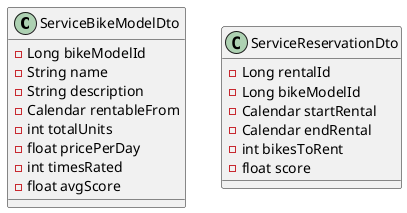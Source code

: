 @startuml

class ServiceBikeModelDto {
	-Long bikeModelId
	-String name
	-String description 
	-Calendar rentableFrom
	-int totalUnits
	-float pricePerDay
	-int timesRated
	-float avgScore
}

class ServiceReservationDto {
	-Long rentalId
	-Long bikeModelId
	-Calendar startRental
	-Calendar endRental
	-int bikesToRent
	-float score
}

@enduml

